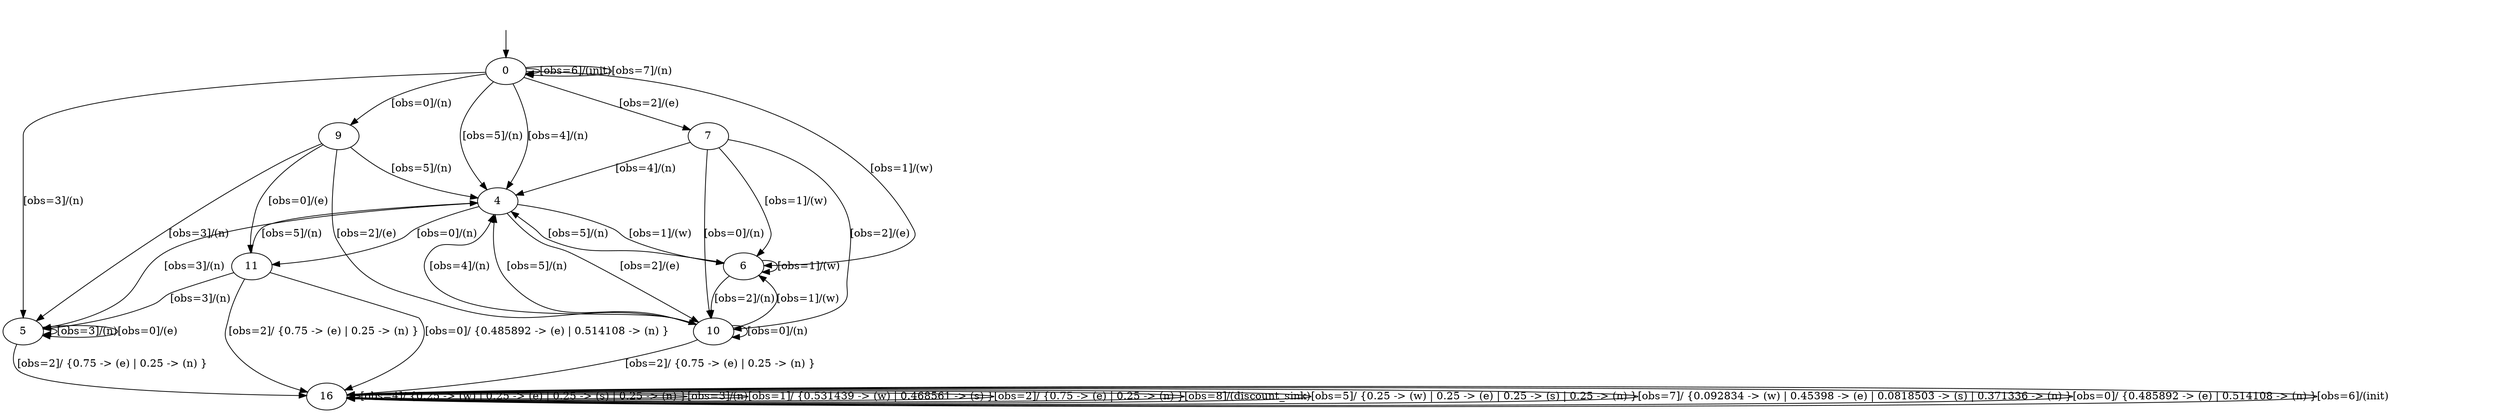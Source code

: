 digraph {
16;
0;
4;
5;
6;
7;
9;
10;
11;
__init [label="", style=invis, width=0];
__init -> 0;
16 -> 16 [label="[obs=4]/ {0.25 -> (w) | 0.25 -> (e) | 0.25 -> (s) | 0.25 -> (n) }"];
16 -> 16 [label="[obs=3]/(n)"];
16 -> 16 [label="[obs=1]/ {0.531439 -> (w) | 0.468561 -> (s) }"];
16 -> 16 [label="[obs=2]/ {0.75 -> (e) | 0.25 -> (n) }"];
16 -> 16 [label="[obs=8]/(discount_sink)"];
16 -> 16 [label="[obs=5]/ {0.25 -> (w) | 0.25 -> (e) | 0.25 -> (s) | 0.25 -> (n) }"];
16 -> 16 [label="[obs=7]/ {0.092834 -> (w) | 0.45398 -> (e) | 0.0818503 -> (s) | 0.371336 -> (n) }"];
16 -> 16 [label="[obs=0]/ {0.485892 -> (e) | 0.514108 -> (n) }"];
16 -> 16 [label="[obs=6]/(init)"];
0 -> 0 [label="[obs=6]/(init)"];
0 -> 4 [label="[obs=4]/(n)"];
0 -> 5 [label="[obs=3]/(n)"];
0 -> 6 [label="[obs=1]/(w)"];
0 -> 7 [label="[obs=2]/(e)"];
0 -> 4 [label="[obs=5]/(n)"];
0 -> 9 [label="[obs=0]/(n)"];
0 -> 0 [label="[obs=7]/(n)"];
4 -> 5 [label="[obs=3]/(n)"];
4 -> 6 [label="[obs=1]/(w)"];
4 -> 10 [label="[obs=2]/(e)"];
4 -> 11 [label="[obs=0]/(n)"];
5 -> 5 [label="[obs=3]/(n)"];
5 -> 5 [label="[obs=0]/(e)"];
5 -> 16 [label="[obs=2]/ {0.75 -> (e) | 0.25 -> (n) }"];
6 -> 6 [label="[obs=1]/(w)"];
6 -> 4 [label="[obs=5]/(n)"];
6 -> 10 [label="[obs=2]/(n)"];
7 -> 4 [label="[obs=4]/(n)"];
7 -> 6 [label="[obs=1]/(w)"];
7 -> 10 [label="[obs=2]/(e)"];
7 -> 10 [label="[obs=0]/(n)"];
9 -> 5 [label="[obs=3]/(n)"];
9 -> 4 [label="[obs=5]/(n)"];
9 -> 11 [label="[obs=0]/(e)"];
9 -> 10 [label="[obs=2]/(e)"];
10 -> 4 [label="[obs=4]/(n)"];
10 -> 6 [label="[obs=1]/(w)"];
10 -> 4 [label="[obs=5]/(n)"];
10 -> 10 [label="[obs=0]/(n)"];
10 -> 16 [label="[obs=2]/ {0.75 -> (e) | 0.25 -> (n) }"];
11 -> 5 [label="[obs=3]/(n)"];
11 -> 4 [label="[obs=5]/(n)"];
11 -> 16 [label="[obs=2]/ {0.75 -> (e) | 0.25 -> (n) }"];
11 -> 16 [label="[obs=0]/ {0.485892 -> (e) | 0.514108 -> (n) }"];
}